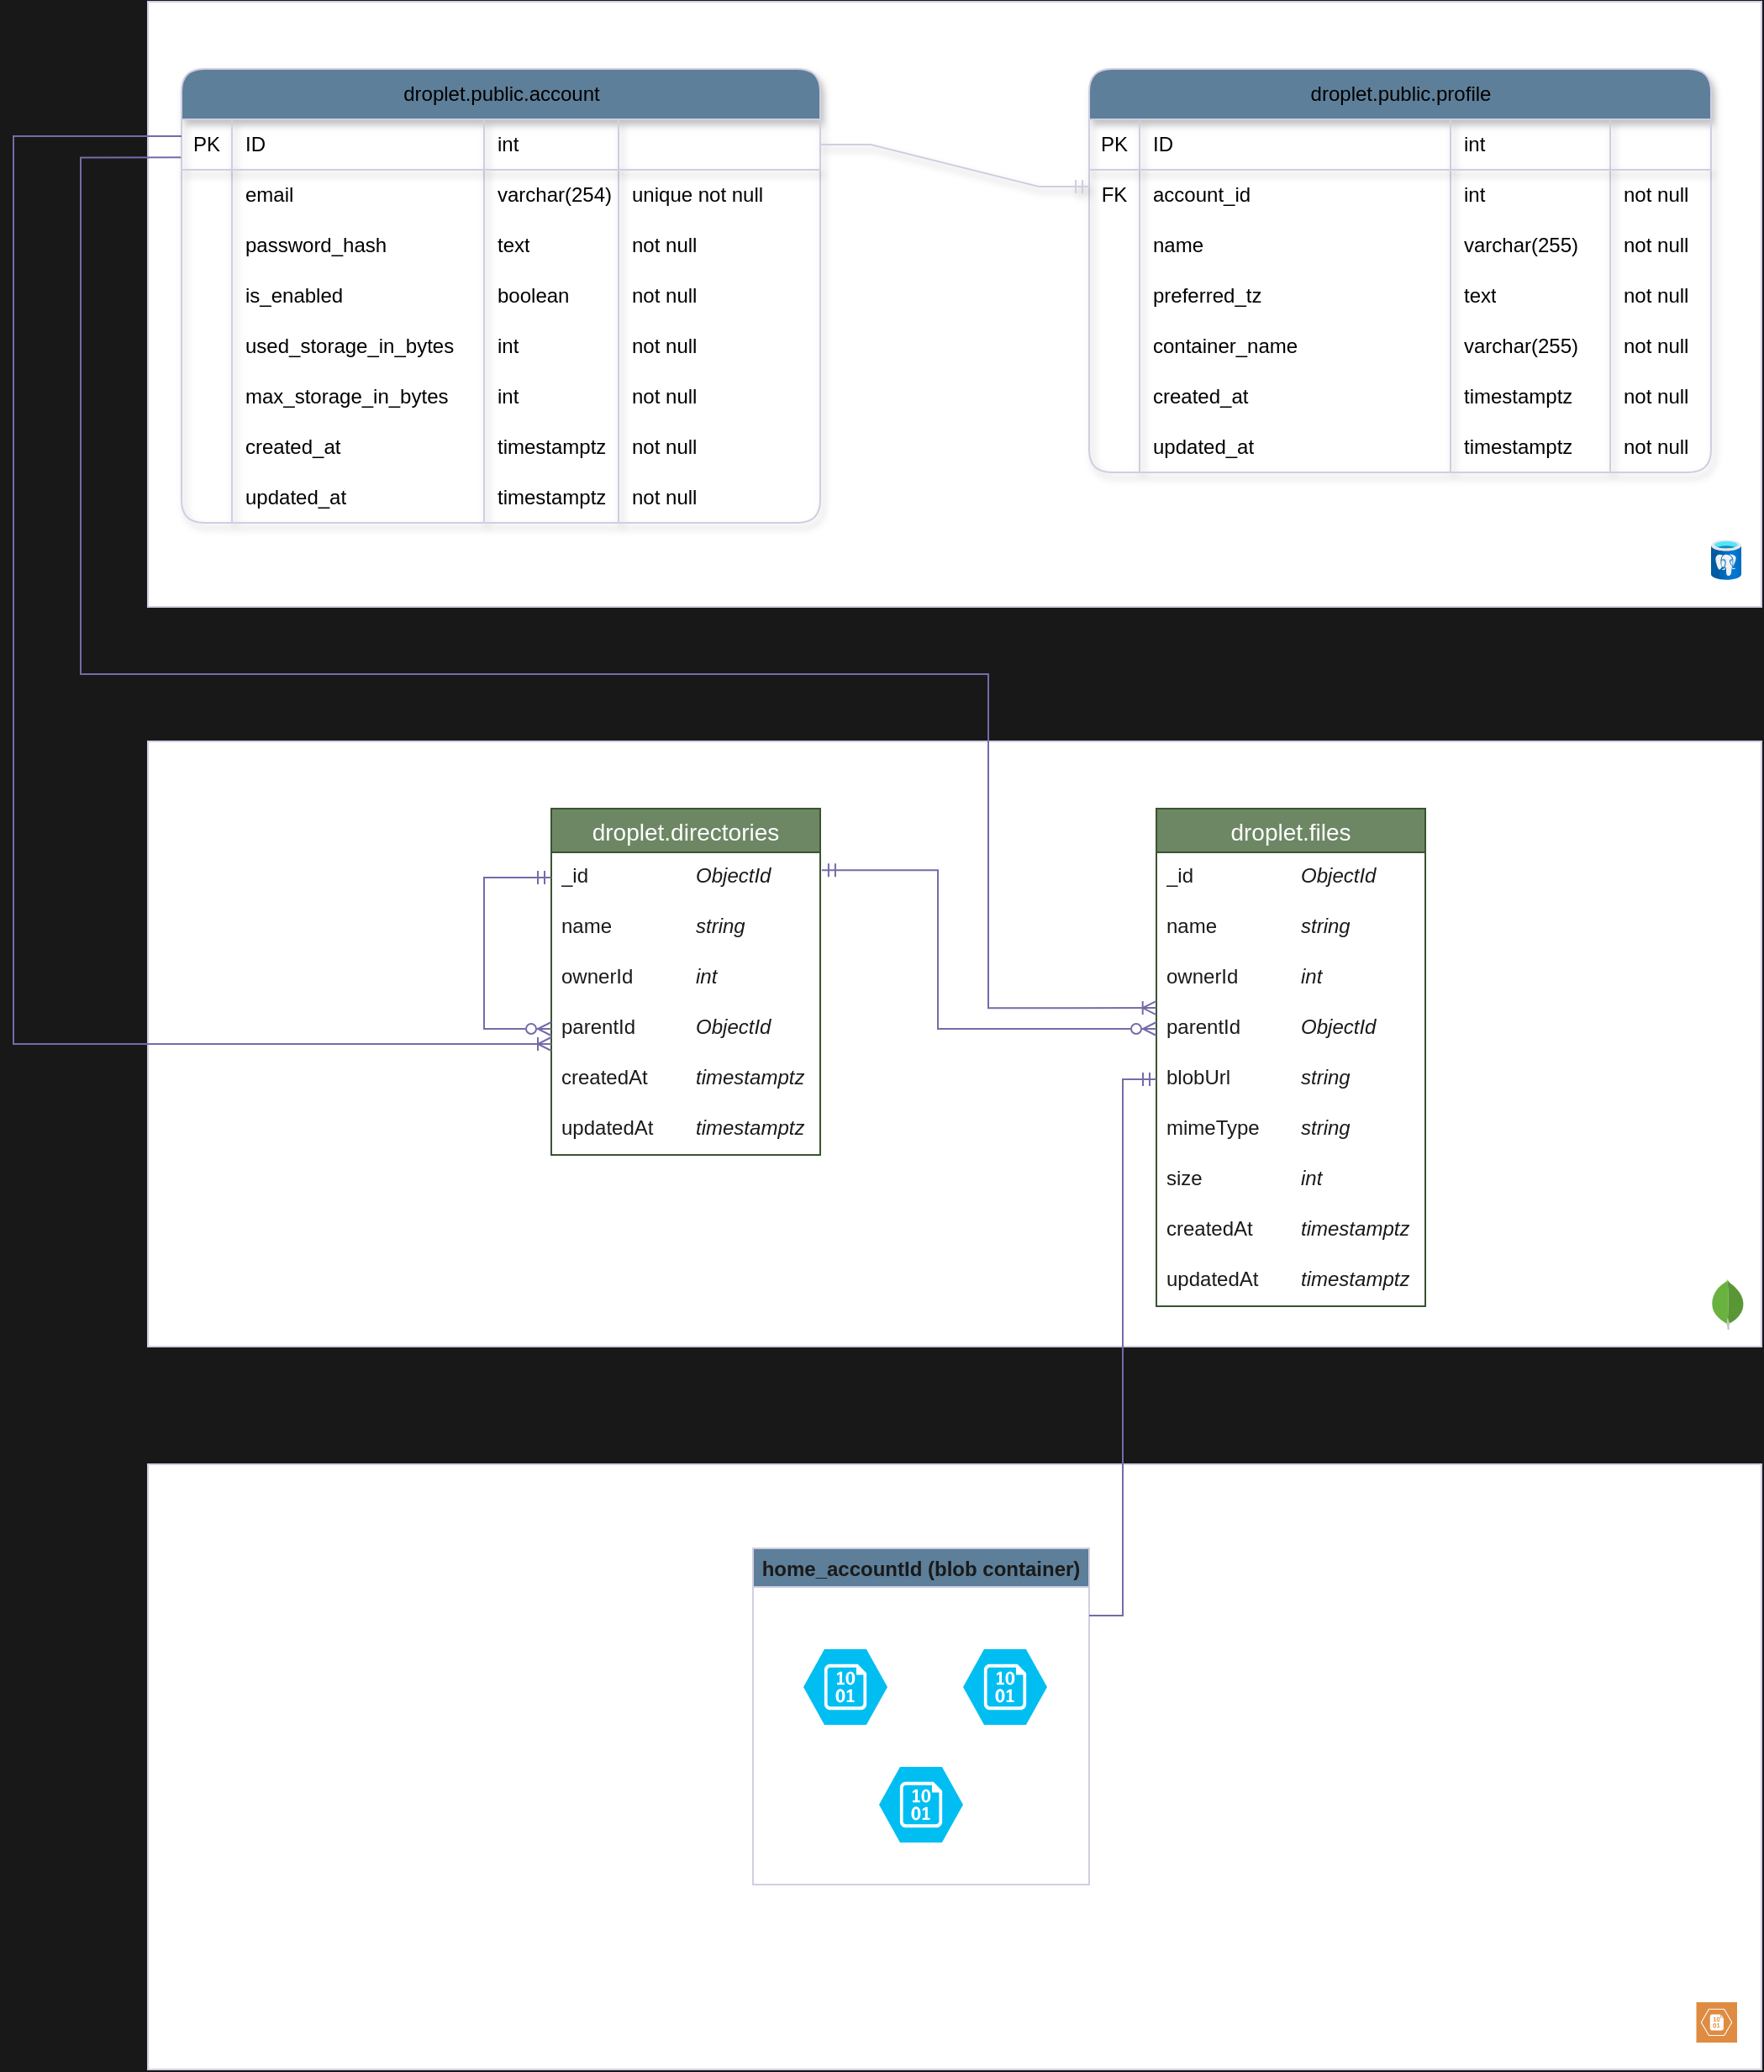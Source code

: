 <mxfile version="27.0.4">
  <diagram name="Page-1" id="iADvmr461MefeSQXCXNi">
    <mxGraphModel dx="2276" dy="722" grid="1" gridSize="10" guides="1" tooltips="1" connect="1" arrows="1" fold="1" page="1" pageScale="1" pageWidth="850" pageHeight="1100" background="light-dark(#181818,#181818)" math="0" shadow="0">
      <root>
        <mxCell id="0" />
        <mxCell id="1" parent="0" />
        <mxCell id="NSskydTmlTYRemo2YeHl-166" value="" style="rounded=0;whiteSpace=wrap;html=1;strokeColor=#D0CEE2;fontColor=#1A1A1A;fillColor=default;" parent="1" vertex="1">
          <mxGeometry x="-80" y="600" width="960" height="360" as="geometry" />
        </mxCell>
        <mxCell id="NSskydTmlTYRemo2YeHl-107" value="" style="rounded=0;whiteSpace=wrap;html=1;strokeColor=#D0CEE2;fontColor=default;fillColor=default;" parent="1" vertex="1">
          <mxGeometry x="-80" y="160" width="960" height="360" as="geometry" />
        </mxCell>
        <mxCell id="NSskydTmlTYRemo2YeHl-1" value="droplet.public.account" style="shape=table;startSize=30;container=1;collapsible=1;childLayout=tableLayout;fixedRows=1;rowLines=0;align=center;resizeLast=1;rounded=1;fillColor=#5D7F99;strokeColor=light-dark(#D0CEE2,#E6E6E6);shadow=1;textShadow=0;html=1;" parent="1" vertex="1">
          <mxGeometry x="-60" y="200" width="380" height="270" as="geometry" />
        </mxCell>
        <mxCell id="NSskydTmlTYRemo2YeHl-2" value="" style="shape=tableRow;horizontal=0;startSize=0;swimlaneHead=0;swimlaneBody=0;fillColor=none;collapsible=0;dropTarget=0;points=[[0,0.5],[1,0.5]];portConstraint=eastwest;top=0;left=0;right=0;bottom=1;rounded=1;strokeColor=light-dark(#D0CEE2,#E6E6E6);shadow=1;textShadow=0;html=1;" parent="NSskydTmlTYRemo2YeHl-1" vertex="1">
          <mxGeometry y="30" width="380" height="30" as="geometry" />
        </mxCell>
        <mxCell id="NSskydTmlTYRemo2YeHl-3" value="PK" style="shape=partialRectangle;connectable=0;fillColor=none;top=0;left=0;bottom=0;right=0;overflow=hidden;rounded=1;strokeColor=light-dark(#D0CEE2,#E6E6E6);shadow=1;textShadow=0;html=1;" parent="NSskydTmlTYRemo2YeHl-2" vertex="1">
          <mxGeometry width="30" height="30" as="geometry">
            <mxRectangle width="30" height="30" as="alternateBounds" />
          </mxGeometry>
        </mxCell>
        <mxCell id="NSskydTmlTYRemo2YeHl-4" value="ID " style="shape=partialRectangle;connectable=0;fillColor=none;top=0;left=0;bottom=0;right=0;align=left;spacingLeft=6;overflow=hidden;rounded=1;strokeColor=light-dark(#D0CEE2,#E6E6E6);shadow=1;textShadow=0;html=1;" parent="NSskydTmlTYRemo2YeHl-2" vertex="1">
          <mxGeometry x="30" width="150" height="30" as="geometry">
            <mxRectangle width="150" height="30" as="alternateBounds" />
          </mxGeometry>
        </mxCell>
        <mxCell id="NSskydTmlTYRemo2YeHl-76" value="int" style="shape=partialRectangle;connectable=0;fillColor=none;top=0;left=0;bottom=0;right=0;align=left;spacingLeft=6;overflow=hidden;rounded=1;strokeColor=light-dark(#D0CEE2,#E6E6E6);shadow=1;textShadow=0;html=1;" parent="NSskydTmlTYRemo2YeHl-2" vertex="1">
          <mxGeometry x="180" width="80" height="30" as="geometry">
            <mxRectangle width="80" height="30" as="alternateBounds" />
          </mxGeometry>
        </mxCell>
        <mxCell id="NSskydTmlTYRemo2YeHl-84" value="" style="shape=partialRectangle;connectable=0;fillColor=none;top=0;left=0;bottom=0;right=0;align=left;spacingLeft=6;overflow=hidden;rounded=1;strokeColor=light-dark(#D0CEE2,#E6E6E6);shadow=1;textShadow=0;html=1;" parent="NSskydTmlTYRemo2YeHl-2" vertex="1">
          <mxGeometry x="260" width="120" height="30" as="geometry">
            <mxRectangle width="120" height="30" as="alternateBounds" />
          </mxGeometry>
        </mxCell>
        <mxCell id="NSskydTmlTYRemo2YeHl-5" value="" style="shape=tableRow;horizontal=0;startSize=0;swimlaneHead=0;swimlaneBody=0;fillColor=none;collapsible=0;dropTarget=0;points=[[0,0.5],[1,0.5]];portConstraint=eastwest;top=0;left=0;right=0;bottom=0;rounded=1;strokeColor=light-dark(#D0CEE2,#E6E6E6);shadow=1;textShadow=0;html=1;" parent="NSskydTmlTYRemo2YeHl-1" vertex="1">
          <mxGeometry y="60" width="380" height="30" as="geometry" />
        </mxCell>
        <mxCell id="NSskydTmlTYRemo2YeHl-6" value="" style="shape=partialRectangle;connectable=0;fillColor=none;top=0;left=0;bottom=0;right=0;editable=1;overflow=hidden;rounded=1;strokeColor=light-dark(#D0CEE2,#E6E6E6);shadow=1;textShadow=0;html=1;" parent="NSskydTmlTYRemo2YeHl-5" vertex="1">
          <mxGeometry width="30" height="30" as="geometry">
            <mxRectangle width="30" height="30" as="alternateBounds" />
          </mxGeometry>
        </mxCell>
        <mxCell id="NSskydTmlTYRemo2YeHl-7" value="email" style="shape=partialRectangle;connectable=0;fillColor=none;top=0;left=0;bottom=0;right=0;align=left;spacingLeft=6;overflow=hidden;rounded=1;strokeColor=light-dark(#D0CEE2,#E6E6E6);shadow=1;textShadow=0;html=1;" parent="NSskydTmlTYRemo2YeHl-5" vertex="1">
          <mxGeometry x="30" width="150" height="30" as="geometry">
            <mxRectangle width="150" height="30" as="alternateBounds" />
          </mxGeometry>
        </mxCell>
        <mxCell id="NSskydTmlTYRemo2YeHl-77" value="varchar(254)&amp;nbsp;" style="shape=partialRectangle;connectable=0;fillColor=none;top=0;left=0;bottom=0;right=0;align=left;spacingLeft=6;overflow=hidden;rounded=1;strokeColor=light-dark(#D0CEE2,#E6E6E6);shadow=1;textShadow=0;html=1;" parent="NSskydTmlTYRemo2YeHl-5" vertex="1">
          <mxGeometry x="180" width="80" height="30" as="geometry">
            <mxRectangle width="80" height="30" as="alternateBounds" />
          </mxGeometry>
        </mxCell>
        <mxCell id="NSskydTmlTYRemo2YeHl-85" value="unique not null" style="shape=partialRectangle;connectable=0;fillColor=none;top=0;left=0;bottom=0;right=0;align=left;spacingLeft=6;overflow=hidden;rounded=1;strokeColor=light-dark(#D0CEE2,#E6E6E6);shadow=1;textShadow=0;html=1;" parent="NSskydTmlTYRemo2YeHl-5" vertex="1">
          <mxGeometry x="260" width="120" height="30" as="geometry">
            <mxRectangle width="120" height="30" as="alternateBounds" />
          </mxGeometry>
        </mxCell>
        <mxCell id="NSskydTmlTYRemo2YeHl-8" value="" style="shape=tableRow;horizontal=0;startSize=0;swimlaneHead=0;swimlaneBody=0;fillColor=none;collapsible=0;dropTarget=0;points=[[0,0.5],[1,0.5]];portConstraint=eastwest;top=0;left=0;right=0;bottom=0;rounded=1;strokeColor=light-dark(#D0CEE2,#E6E6E6);shadow=1;textShadow=0;html=1;" parent="NSskydTmlTYRemo2YeHl-1" vertex="1">
          <mxGeometry y="90" width="380" height="30" as="geometry" />
        </mxCell>
        <mxCell id="NSskydTmlTYRemo2YeHl-9" value="" style="shape=partialRectangle;connectable=0;fillColor=none;top=0;left=0;bottom=0;right=0;editable=1;overflow=hidden;rounded=1;strokeColor=light-dark(#D0CEE2,#E6E6E6);shadow=1;textShadow=0;html=1;" parent="NSskydTmlTYRemo2YeHl-8" vertex="1">
          <mxGeometry width="30" height="30" as="geometry">
            <mxRectangle width="30" height="30" as="alternateBounds" />
          </mxGeometry>
        </mxCell>
        <mxCell id="NSskydTmlTYRemo2YeHl-10" value="password_hash" style="shape=partialRectangle;connectable=0;fillColor=none;top=0;left=0;bottom=0;right=0;align=left;spacingLeft=6;overflow=hidden;rounded=1;strokeColor=light-dark(#D0CEE2,#E6E6E6);shadow=1;textShadow=0;html=1;" parent="NSskydTmlTYRemo2YeHl-8" vertex="1">
          <mxGeometry x="30" width="150" height="30" as="geometry">
            <mxRectangle width="150" height="30" as="alternateBounds" />
          </mxGeometry>
        </mxCell>
        <mxCell id="NSskydTmlTYRemo2YeHl-78" value="text" style="shape=partialRectangle;connectable=0;fillColor=none;top=0;left=0;bottom=0;right=0;align=left;spacingLeft=6;overflow=hidden;rounded=1;strokeColor=light-dark(#D0CEE2,#E6E6E6);shadow=1;textShadow=0;html=1;" parent="NSskydTmlTYRemo2YeHl-8" vertex="1">
          <mxGeometry x="180" width="80" height="30" as="geometry">
            <mxRectangle width="80" height="30" as="alternateBounds" />
          </mxGeometry>
        </mxCell>
        <mxCell id="NSskydTmlTYRemo2YeHl-86" value="not null" style="shape=partialRectangle;connectable=0;fillColor=none;top=0;left=0;bottom=0;right=0;align=left;spacingLeft=6;overflow=hidden;rounded=1;strokeColor=light-dark(#D0CEE2,#E6E6E6);shadow=1;textShadow=0;html=1;" parent="NSskydTmlTYRemo2YeHl-8" vertex="1">
          <mxGeometry x="260" width="120" height="30" as="geometry">
            <mxRectangle width="120" height="30" as="alternateBounds" />
          </mxGeometry>
        </mxCell>
        <mxCell id="NSskydTmlTYRemo2YeHl-11" value="" style="shape=tableRow;horizontal=0;startSize=0;swimlaneHead=0;swimlaneBody=0;fillColor=none;collapsible=0;dropTarget=0;points=[[0,0.5],[1,0.5]];portConstraint=eastwest;top=0;left=0;right=0;bottom=0;rounded=1;strokeColor=light-dark(#D0CEE2,#E6E6E6);shadow=1;textShadow=0;html=1;" parent="NSskydTmlTYRemo2YeHl-1" vertex="1">
          <mxGeometry y="120" width="380" height="30" as="geometry" />
        </mxCell>
        <mxCell id="NSskydTmlTYRemo2YeHl-12" value="" style="shape=partialRectangle;connectable=0;fillColor=none;top=0;left=0;bottom=0;right=0;editable=1;overflow=hidden;rounded=1;strokeColor=light-dark(#D0CEE2,#E6E6E6);shadow=1;textShadow=0;html=1;" parent="NSskydTmlTYRemo2YeHl-11" vertex="1">
          <mxGeometry width="30" height="30" as="geometry">
            <mxRectangle width="30" height="30" as="alternateBounds" />
          </mxGeometry>
        </mxCell>
        <mxCell id="NSskydTmlTYRemo2YeHl-13" value="is_enabled" style="shape=partialRectangle;connectable=0;fillColor=none;top=0;left=0;bottom=0;right=0;align=left;spacingLeft=6;overflow=hidden;rounded=1;strokeColor=light-dark(#D0CEE2,#E6E6E6);shadow=1;textShadow=0;html=1;" parent="NSskydTmlTYRemo2YeHl-11" vertex="1">
          <mxGeometry x="30" width="150" height="30" as="geometry">
            <mxRectangle width="150" height="30" as="alternateBounds" />
          </mxGeometry>
        </mxCell>
        <mxCell id="NSskydTmlTYRemo2YeHl-79" value="boolean" style="shape=partialRectangle;connectable=0;fillColor=none;top=0;left=0;bottom=0;right=0;align=left;spacingLeft=6;overflow=hidden;rounded=1;strokeColor=light-dark(#D0CEE2,#E6E6E6);shadow=1;textShadow=0;html=1;" parent="NSskydTmlTYRemo2YeHl-11" vertex="1">
          <mxGeometry x="180" width="80" height="30" as="geometry">
            <mxRectangle width="80" height="30" as="alternateBounds" />
          </mxGeometry>
        </mxCell>
        <mxCell id="NSskydTmlTYRemo2YeHl-87" value="not null" style="shape=partialRectangle;connectable=0;fillColor=none;top=0;left=0;bottom=0;right=0;align=left;spacingLeft=6;overflow=hidden;rounded=1;strokeColor=light-dark(#D0CEE2,#E6E6E6);shadow=1;textShadow=0;html=1;" parent="NSskydTmlTYRemo2YeHl-11" vertex="1">
          <mxGeometry x="260" width="120" height="30" as="geometry">
            <mxRectangle width="120" height="30" as="alternateBounds" />
          </mxGeometry>
        </mxCell>
        <mxCell id="NSskydTmlTYRemo2YeHl-38" value="" style="shape=tableRow;horizontal=0;startSize=0;swimlaneHead=0;swimlaneBody=0;fillColor=none;collapsible=0;dropTarget=0;points=[[0,0.5],[1,0.5]];portConstraint=eastwest;top=0;left=0;right=0;bottom=0;rounded=1;strokeColor=light-dark(#D0CEE2,#E6E6E6);shadow=1;textShadow=0;html=1;" parent="NSskydTmlTYRemo2YeHl-1" vertex="1">
          <mxGeometry y="150" width="380" height="30" as="geometry" />
        </mxCell>
        <mxCell id="NSskydTmlTYRemo2YeHl-39" value="" style="shape=partialRectangle;connectable=0;fillColor=none;top=0;left=0;bottom=0;right=0;editable=1;overflow=hidden;rounded=1;strokeColor=light-dark(#D0CEE2,#E6E6E6);shadow=1;textShadow=0;html=1;" parent="NSskydTmlTYRemo2YeHl-38" vertex="1">
          <mxGeometry width="30" height="30" as="geometry">
            <mxRectangle width="30" height="30" as="alternateBounds" />
          </mxGeometry>
        </mxCell>
        <mxCell id="NSskydTmlTYRemo2YeHl-40" value="used_storage_in_bytes" style="shape=partialRectangle;connectable=0;fillColor=none;top=0;left=0;bottom=0;right=0;align=left;spacingLeft=6;overflow=hidden;rounded=1;strokeColor=light-dark(#D0CEE2,#E6E6E6);shadow=1;textShadow=0;html=1;" parent="NSskydTmlTYRemo2YeHl-38" vertex="1">
          <mxGeometry x="30" width="150" height="30" as="geometry">
            <mxRectangle width="150" height="30" as="alternateBounds" />
          </mxGeometry>
        </mxCell>
        <mxCell id="NSskydTmlTYRemo2YeHl-80" value="int" style="shape=partialRectangle;connectable=0;fillColor=none;top=0;left=0;bottom=0;right=0;align=left;spacingLeft=6;overflow=hidden;rounded=1;strokeColor=light-dark(#D0CEE2,#E6E6E6);shadow=1;textShadow=0;html=1;" parent="NSskydTmlTYRemo2YeHl-38" vertex="1">
          <mxGeometry x="180" width="80" height="30" as="geometry">
            <mxRectangle width="80" height="30" as="alternateBounds" />
          </mxGeometry>
        </mxCell>
        <mxCell id="NSskydTmlTYRemo2YeHl-88" value="not null" style="shape=partialRectangle;connectable=0;fillColor=none;top=0;left=0;bottom=0;right=0;align=left;spacingLeft=6;overflow=hidden;rounded=1;strokeColor=light-dark(#D0CEE2,#E6E6E6);shadow=1;textShadow=0;html=1;" parent="NSskydTmlTYRemo2YeHl-38" vertex="1">
          <mxGeometry x="260" width="120" height="30" as="geometry">
            <mxRectangle width="120" height="30" as="alternateBounds" />
          </mxGeometry>
        </mxCell>
        <mxCell id="NSskydTmlTYRemo2YeHl-35" value="" style="shape=tableRow;horizontal=0;startSize=0;swimlaneHead=0;swimlaneBody=0;fillColor=none;collapsible=0;dropTarget=0;points=[[0,0.5],[1,0.5]];portConstraint=eastwest;top=0;left=0;right=0;bottom=0;rounded=1;strokeColor=light-dark(#D0CEE2,#E6E6E6);shadow=1;textShadow=0;html=1;" parent="NSskydTmlTYRemo2YeHl-1" vertex="1">
          <mxGeometry y="180" width="380" height="30" as="geometry" />
        </mxCell>
        <mxCell id="NSskydTmlTYRemo2YeHl-36" value="" style="shape=partialRectangle;connectable=0;fillColor=none;top=0;left=0;bottom=0;right=0;editable=1;overflow=hidden;rounded=1;strokeColor=light-dark(#D0CEE2,#E6E6E6);shadow=1;textShadow=0;html=1;" parent="NSskydTmlTYRemo2YeHl-35" vertex="1">
          <mxGeometry width="30" height="30" as="geometry">
            <mxRectangle width="30" height="30" as="alternateBounds" />
          </mxGeometry>
        </mxCell>
        <mxCell id="NSskydTmlTYRemo2YeHl-37" value="max_storage_in_bytes" style="shape=partialRectangle;connectable=0;fillColor=none;top=0;left=0;bottom=0;right=0;align=left;spacingLeft=6;overflow=hidden;rounded=1;strokeColor=light-dark(#D0CEE2,#E6E6E6);shadow=1;textShadow=0;html=1;" parent="NSskydTmlTYRemo2YeHl-35" vertex="1">
          <mxGeometry x="30" width="150" height="30" as="geometry">
            <mxRectangle width="150" height="30" as="alternateBounds" />
          </mxGeometry>
        </mxCell>
        <mxCell id="NSskydTmlTYRemo2YeHl-81" value="int" style="shape=partialRectangle;connectable=0;fillColor=none;top=0;left=0;bottom=0;right=0;align=left;spacingLeft=6;overflow=hidden;rounded=1;strokeColor=light-dark(#D0CEE2,#E6E6E6);shadow=1;textShadow=0;html=1;" parent="NSskydTmlTYRemo2YeHl-35" vertex="1">
          <mxGeometry x="180" width="80" height="30" as="geometry">
            <mxRectangle width="80" height="30" as="alternateBounds" />
          </mxGeometry>
        </mxCell>
        <mxCell id="NSskydTmlTYRemo2YeHl-89" value="not null" style="shape=partialRectangle;connectable=0;fillColor=none;top=0;left=0;bottom=0;right=0;align=left;spacingLeft=6;overflow=hidden;rounded=1;strokeColor=light-dark(#D0CEE2,#E6E6E6);shadow=1;textShadow=0;html=1;" parent="NSskydTmlTYRemo2YeHl-35" vertex="1">
          <mxGeometry x="260" width="120" height="30" as="geometry">
            <mxRectangle width="120" height="30" as="alternateBounds" />
          </mxGeometry>
        </mxCell>
        <mxCell id="NSskydTmlTYRemo2YeHl-29" value="" style="shape=tableRow;horizontal=0;startSize=0;swimlaneHead=0;swimlaneBody=0;fillColor=none;collapsible=0;dropTarget=0;points=[[0,0.5],[1,0.5]];portConstraint=eastwest;top=0;left=0;right=0;bottom=0;rounded=1;strokeColor=light-dark(#D0CEE2,#E6E6E6);shadow=1;textShadow=0;html=1;" parent="NSskydTmlTYRemo2YeHl-1" vertex="1">
          <mxGeometry y="210" width="380" height="30" as="geometry" />
        </mxCell>
        <mxCell id="NSskydTmlTYRemo2YeHl-30" value="" style="shape=partialRectangle;connectable=0;fillColor=none;top=0;left=0;bottom=0;right=0;editable=1;overflow=hidden;rounded=1;strokeColor=light-dark(#D0CEE2,#E6E6E6);shadow=1;textShadow=0;html=1;" parent="NSskydTmlTYRemo2YeHl-29" vertex="1">
          <mxGeometry width="30" height="30" as="geometry">
            <mxRectangle width="30" height="30" as="alternateBounds" />
          </mxGeometry>
        </mxCell>
        <mxCell id="NSskydTmlTYRemo2YeHl-31" value="created_at" style="shape=partialRectangle;connectable=0;fillColor=none;top=0;left=0;bottom=0;right=0;align=left;spacingLeft=6;overflow=hidden;rounded=1;strokeColor=light-dark(#D0CEE2,#E6E6E6);shadow=1;textShadow=0;html=1;" parent="NSskydTmlTYRemo2YeHl-29" vertex="1">
          <mxGeometry x="30" width="150" height="30" as="geometry">
            <mxRectangle width="150" height="30" as="alternateBounds" />
          </mxGeometry>
        </mxCell>
        <mxCell id="NSskydTmlTYRemo2YeHl-82" value="timestamptz" style="shape=partialRectangle;connectable=0;fillColor=none;top=0;left=0;bottom=0;right=0;align=left;spacingLeft=6;overflow=hidden;rounded=1;strokeColor=light-dark(#D0CEE2,#E6E6E6);shadow=1;textShadow=0;html=1;" parent="NSskydTmlTYRemo2YeHl-29" vertex="1">
          <mxGeometry x="180" width="80" height="30" as="geometry">
            <mxRectangle width="80" height="30" as="alternateBounds" />
          </mxGeometry>
        </mxCell>
        <mxCell id="NSskydTmlTYRemo2YeHl-90" value="not null" style="shape=partialRectangle;connectable=0;fillColor=none;top=0;left=0;bottom=0;right=0;align=left;spacingLeft=6;overflow=hidden;rounded=1;strokeColor=light-dark(#D0CEE2,#E6E6E6);shadow=1;textShadow=0;html=1;" parent="NSskydTmlTYRemo2YeHl-29" vertex="1">
          <mxGeometry x="260" width="120" height="30" as="geometry">
            <mxRectangle width="120" height="30" as="alternateBounds" />
          </mxGeometry>
        </mxCell>
        <mxCell id="NSskydTmlTYRemo2YeHl-32" value="" style="shape=tableRow;horizontal=0;startSize=0;swimlaneHead=0;swimlaneBody=0;fillColor=none;collapsible=0;dropTarget=0;points=[[0,0.5],[1,0.5]];portConstraint=eastwest;top=0;left=0;right=0;bottom=0;rounded=1;strokeColor=light-dark(#D0CEE2,#E6E6E6);shadow=1;textShadow=0;html=1;" parent="NSskydTmlTYRemo2YeHl-1" vertex="1">
          <mxGeometry y="240" width="380" height="30" as="geometry" />
        </mxCell>
        <mxCell id="NSskydTmlTYRemo2YeHl-33" value="" style="shape=partialRectangle;connectable=0;fillColor=none;top=0;left=0;bottom=0;right=0;editable=1;overflow=hidden;rounded=1;strokeColor=light-dark(#D0CEE2,#E6E6E6);shadow=1;textShadow=0;html=1;" parent="NSskydTmlTYRemo2YeHl-32" vertex="1">
          <mxGeometry width="30" height="30" as="geometry">
            <mxRectangle width="30" height="30" as="alternateBounds" />
          </mxGeometry>
        </mxCell>
        <mxCell id="NSskydTmlTYRemo2YeHl-34" value="updated_at" style="shape=partialRectangle;connectable=0;fillColor=none;top=0;left=0;bottom=0;right=0;align=left;spacingLeft=6;overflow=hidden;rounded=1;strokeColor=light-dark(#D0CEE2,#E6E6E6);shadow=1;textShadow=0;html=1;" parent="NSskydTmlTYRemo2YeHl-32" vertex="1">
          <mxGeometry x="30" width="150" height="30" as="geometry">
            <mxRectangle width="150" height="30" as="alternateBounds" />
          </mxGeometry>
        </mxCell>
        <mxCell id="NSskydTmlTYRemo2YeHl-83" value="timestamptz" style="shape=partialRectangle;connectable=0;fillColor=none;top=0;left=0;bottom=0;right=0;align=left;spacingLeft=6;overflow=hidden;rounded=1;strokeColor=light-dark(#D0CEE2,#E6E6E6);shadow=1;textShadow=0;html=1;" parent="NSskydTmlTYRemo2YeHl-32" vertex="1">
          <mxGeometry x="180" width="80" height="30" as="geometry">
            <mxRectangle width="80" height="30" as="alternateBounds" />
          </mxGeometry>
        </mxCell>
        <mxCell id="NSskydTmlTYRemo2YeHl-91" value="not null" style="shape=partialRectangle;connectable=0;fillColor=none;top=0;left=0;bottom=0;right=0;align=left;spacingLeft=6;overflow=hidden;rounded=1;strokeColor=light-dark(#D0CEE2,#E6E6E6);shadow=1;textShadow=0;html=1;" parent="NSskydTmlTYRemo2YeHl-32" vertex="1">
          <mxGeometry x="260" width="120" height="30" as="geometry">
            <mxRectangle width="120" height="30" as="alternateBounds" />
          </mxGeometry>
        </mxCell>
        <mxCell id="NSskydTmlTYRemo2YeHl-41" value="droplet.public.profile" style="shape=table;startSize=30;container=1;collapsible=1;childLayout=tableLayout;fixedRows=1;rowLines=0;align=center;resizeLast=1;rounded=1;fillColor=#5D7F99;strokeColor=light-dark(#D0CEE2,#E6E6E6);shadow=1;textShadow=0;html=1;" parent="1" vertex="1">
          <mxGeometry x="480" y="200" width="370" height="240" as="geometry" />
        </mxCell>
        <mxCell id="NSskydTmlTYRemo2YeHl-42" value="" style="shape=tableRow;horizontal=0;startSize=0;swimlaneHead=0;swimlaneBody=0;fillColor=none;collapsible=0;dropTarget=0;points=[[0,0.5],[1,0.5]];portConstraint=eastwest;top=0;left=0;right=0;bottom=1;rounded=1;strokeColor=light-dark(#D0CEE2,#E6E6E6);shadow=1;textShadow=0;html=1;" parent="NSskydTmlTYRemo2YeHl-41" vertex="1">
          <mxGeometry y="30" width="370" height="30" as="geometry" />
        </mxCell>
        <mxCell id="NSskydTmlTYRemo2YeHl-43" value="PK" style="shape=partialRectangle;connectable=0;fillColor=none;top=0;left=0;bottom=0;right=0;overflow=hidden;rounded=1;strokeColor=light-dark(#D0CEE2,#E6E6E6);shadow=1;textShadow=0;html=1;" parent="NSskydTmlTYRemo2YeHl-42" vertex="1">
          <mxGeometry width="30" height="30" as="geometry">
            <mxRectangle width="30" height="30" as="alternateBounds" />
          </mxGeometry>
        </mxCell>
        <mxCell id="NSskydTmlTYRemo2YeHl-44" value="ID " style="shape=partialRectangle;connectable=0;fillColor=none;top=0;left=0;bottom=0;right=0;align=left;spacingLeft=6;overflow=hidden;rounded=1;strokeColor=light-dark(#D0CEE2,#E6E6E6);shadow=1;textShadow=0;html=1;" parent="NSskydTmlTYRemo2YeHl-42" vertex="1">
          <mxGeometry x="30" width="185" height="30" as="geometry">
            <mxRectangle width="185" height="30" as="alternateBounds" />
          </mxGeometry>
        </mxCell>
        <mxCell id="NSskydTmlTYRemo2YeHl-92" value="int" style="shape=partialRectangle;connectable=0;fillColor=none;top=0;left=0;bottom=0;right=0;align=left;spacingLeft=6;overflow=hidden;rounded=1;strokeColor=light-dark(#D0CEE2,#E6E6E6);shadow=1;textShadow=0;html=1;" parent="NSskydTmlTYRemo2YeHl-42" vertex="1">
          <mxGeometry x="215" width="95" height="30" as="geometry">
            <mxRectangle width="95" height="30" as="alternateBounds" />
          </mxGeometry>
        </mxCell>
        <mxCell id="NSskydTmlTYRemo2YeHl-99" value="" style="shape=partialRectangle;connectable=0;fillColor=none;top=0;left=0;bottom=0;right=0;align=left;spacingLeft=6;overflow=hidden;rounded=1;strokeColor=light-dark(#D0CEE2,#E6E6E6);shadow=1;textShadow=0;html=1;" parent="NSskydTmlTYRemo2YeHl-42" vertex="1">
          <mxGeometry x="310" width="60" height="30" as="geometry">
            <mxRectangle width="60" height="30" as="alternateBounds" />
          </mxGeometry>
        </mxCell>
        <mxCell id="NSskydTmlTYRemo2YeHl-45" value="" style="shape=tableRow;horizontal=0;startSize=0;swimlaneHead=0;swimlaneBody=0;fillColor=none;collapsible=0;dropTarget=0;points=[[0,0.5],[1,0.5]];portConstraint=eastwest;top=0;left=0;right=0;bottom=0;rounded=1;strokeColor=light-dark(#D0CEE2,#E6E6E6);shadow=1;textShadow=0;html=1;" parent="NSskydTmlTYRemo2YeHl-41" vertex="1">
          <mxGeometry y="60" width="370" height="30" as="geometry" />
        </mxCell>
        <mxCell id="NSskydTmlTYRemo2YeHl-46" value="FK" style="shape=partialRectangle;connectable=0;fillColor=none;top=0;left=0;bottom=0;right=0;editable=1;overflow=hidden;rounded=1;strokeColor=light-dark(#D0CEE2,#E6E6E6);shadow=1;textShadow=0;html=1;" parent="NSskydTmlTYRemo2YeHl-45" vertex="1">
          <mxGeometry width="30" height="30" as="geometry">
            <mxRectangle width="30" height="30" as="alternateBounds" />
          </mxGeometry>
        </mxCell>
        <mxCell id="NSskydTmlTYRemo2YeHl-47" value="account_id" style="shape=partialRectangle;connectable=0;fillColor=none;top=0;left=0;bottom=0;right=0;align=left;spacingLeft=6;overflow=hidden;rounded=1;strokeColor=light-dark(#D0CEE2,#E6E6E6);shadow=1;textShadow=0;html=1;" parent="NSskydTmlTYRemo2YeHl-45" vertex="1">
          <mxGeometry x="30" width="185" height="30" as="geometry">
            <mxRectangle width="185" height="30" as="alternateBounds" />
          </mxGeometry>
        </mxCell>
        <mxCell id="NSskydTmlTYRemo2YeHl-93" value="int" style="shape=partialRectangle;connectable=0;fillColor=none;top=0;left=0;bottom=0;right=0;align=left;spacingLeft=6;overflow=hidden;rounded=1;strokeColor=light-dark(#D0CEE2,#E6E6E6);shadow=1;textShadow=0;html=1;" parent="NSskydTmlTYRemo2YeHl-45" vertex="1">
          <mxGeometry x="215" width="95" height="30" as="geometry">
            <mxRectangle width="95" height="30" as="alternateBounds" />
          </mxGeometry>
        </mxCell>
        <mxCell id="NSskydTmlTYRemo2YeHl-100" value="not null" style="shape=partialRectangle;connectable=0;fillColor=none;top=0;left=0;bottom=0;right=0;align=left;spacingLeft=6;overflow=hidden;rounded=1;strokeColor=light-dark(#D0CEE2,#E6E6E6);shadow=1;textShadow=0;html=1;" parent="NSskydTmlTYRemo2YeHl-45" vertex="1">
          <mxGeometry x="310" width="60" height="30" as="geometry">
            <mxRectangle width="60" height="30" as="alternateBounds" />
          </mxGeometry>
        </mxCell>
        <mxCell id="NSskydTmlTYRemo2YeHl-48" value="" style="shape=tableRow;horizontal=0;startSize=0;swimlaneHead=0;swimlaneBody=0;fillColor=none;collapsible=0;dropTarget=0;points=[[0,0.5],[1,0.5]];portConstraint=eastwest;top=0;left=0;right=0;bottom=0;rounded=1;strokeColor=light-dark(#D0CEE2,#E6E6E6);shadow=1;textShadow=0;html=1;" parent="NSskydTmlTYRemo2YeHl-41" vertex="1">
          <mxGeometry y="90" width="370" height="30" as="geometry" />
        </mxCell>
        <mxCell id="NSskydTmlTYRemo2YeHl-49" value="" style="shape=partialRectangle;connectable=0;fillColor=none;top=0;left=0;bottom=0;right=0;editable=1;overflow=hidden;rounded=1;strokeColor=light-dark(#D0CEE2,#E6E6E6);shadow=1;textShadow=0;html=1;" parent="NSskydTmlTYRemo2YeHl-48" vertex="1">
          <mxGeometry width="30" height="30" as="geometry">
            <mxRectangle width="30" height="30" as="alternateBounds" />
          </mxGeometry>
        </mxCell>
        <mxCell id="NSskydTmlTYRemo2YeHl-50" value="name" style="shape=partialRectangle;connectable=0;fillColor=none;top=0;left=0;bottom=0;right=0;align=left;spacingLeft=6;overflow=hidden;rounded=1;strokeColor=light-dark(#D0CEE2,#E6E6E6);shadow=1;textShadow=0;html=1;" parent="NSskydTmlTYRemo2YeHl-48" vertex="1">
          <mxGeometry x="30" width="185" height="30" as="geometry">
            <mxRectangle width="185" height="30" as="alternateBounds" />
          </mxGeometry>
        </mxCell>
        <mxCell id="NSskydTmlTYRemo2YeHl-94" value="varchar(255)" style="shape=partialRectangle;connectable=0;fillColor=none;top=0;left=0;bottom=0;right=0;align=left;spacingLeft=6;overflow=hidden;rounded=1;strokeColor=light-dark(#D0CEE2,#E6E6E6);shadow=1;textShadow=0;html=1;" parent="NSskydTmlTYRemo2YeHl-48" vertex="1">
          <mxGeometry x="215" width="95" height="30" as="geometry">
            <mxRectangle width="95" height="30" as="alternateBounds" />
          </mxGeometry>
        </mxCell>
        <mxCell id="NSskydTmlTYRemo2YeHl-101" value="not null" style="shape=partialRectangle;connectable=0;fillColor=none;top=0;left=0;bottom=0;right=0;align=left;spacingLeft=6;overflow=hidden;rounded=1;strokeColor=light-dark(#D0CEE2,#E6E6E6);shadow=1;textShadow=0;html=1;" parent="NSskydTmlTYRemo2YeHl-48" vertex="1">
          <mxGeometry x="310" width="60" height="30" as="geometry">
            <mxRectangle width="60" height="30" as="alternateBounds" />
          </mxGeometry>
        </mxCell>
        <mxCell id="NSskydTmlTYRemo2YeHl-51" value="" style="shape=tableRow;horizontal=0;startSize=0;swimlaneHead=0;swimlaneBody=0;fillColor=none;collapsible=0;dropTarget=0;points=[[0,0.5],[1,0.5]];portConstraint=eastwest;top=0;left=0;right=0;bottom=0;rounded=1;strokeColor=light-dark(#D0CEE2,#E6E6E6);shadow=1;textShadow=0;html=1;" parent="NSskydTmlTYRemo2YeHl-41" vertex="1">
          <mxGeometry y="120" width="370" height="30" as="geometry" />
        </mxCell>
        <mxCell id="NSskydTmlTYRemo2YeHl-52" value="" style="shape=partialRectangle;connectable=0;fillColor=none;top=0;left=0;bottom=0;right=0;editable=1;overflow=hidden;rounded=1;strokeColor=light-dark(#D0CEE2,#E6E6E6);shadow=1;textShadow=0;html=1;" parent="NSskydTmlTYRemo2YeHl-51" vertex="1">
          <mxGeometry width="30" height="30" as="geometry">
            <mxRectangle width="30" height="30" as="alternateBounds" />
          </mxGeometry>
        </mxCell>
        <mxCell id="NSskydTmlTYRemo2YeHl-53" value="preferred_tz" style="shape=partialRectangle;connectable=0;fillColor=none;top=0;left=0;bottom=0;right=0;align=left;spacingLeft=6;overflow=hidden;rounded=1;strokeColor=light-dark(#D0CEE2,#E6E6E6);shadow=1;textShadow=0;html=1;" parent="NSskydTmlTYRemo2YeHl-51" vertex="1">
          <mxGeometry x="30" width="185" height="30" as="geometry">
            <mxRectangle width="185" height="30" as="alternateBounds" />
          </mxGeometry>
        </mxCell>
        <mxCell id="NSskydTmlTYRemo2YeHl-95" value="text" style="shape=partialRectangle;connectable=0;fillColor=none;top=0;left=0;bottom=0;right=0;align=left;spacingLeft=6;overflow=hidden;rounded=1;strokeColor=light-dark(#D0CEE2,#E6E6E6);shadow=1;textShadow=0;html=1;" parent="NSskydTmlTYRemo2YeHl-51" vertex="1">
          <mxGeometry x="215" width="95" height="30" as="geometry">
            <mxRectangle width="95" height="30" as="alternateBounds" />
          </mxGeometry>
        </mxCell>
        <mxCell id="NSskydTmlTYRemo2YeHl-102" value="not null" style="shape=partialRectangle;connectable=0;fillColor=none;top=0;left=0;bottom=0;right=0;align=left;spacingLeft=6;overflow=hidden;rounded=1;strokeColor=light-dark(#D0CEE2,#E6E6E6);shadow=1;textShadow=0;html=1;" parent="NSskydTmlTYRemo2YeHl-51" vertex="1">
          <mxGeometry x="310" width="60" height="30" as="geometry">
            <mxRectangle width="60" height="30" as="alternateBounds" />
          </mxGeometry>
        </mxCell>
        <mxCell id="NSskydTmlTYRemo2YeHl-73" value="" style="shape=tableRow;horizontal=0;startSize=0;swimlaneHead=0;swimlaneBody=0;fillColor=none;collapsible=0;dropTarget=0;points=[[0,0.5],[1,0.5]];portConstraint=eastwest;top=0;left=0;right=0;bottom=0;rounded=1;strokeColor=light-dark(#D0CEE2,#E6E6E6);shadow=1;textShadow=0;html=1;" parent="NSskydTmlTYRemo2YeHl-41" vertex="1">
          <mxGeometry y="150" width="370" height="30" as="geometry" />
        </mxCell>
        <mxCell id="NSskydTmlTYRemo2YeHl-74" value="" style="shape=partialRectangle;connectable=0;fillColor=none;top=0;left=0;bottom=0;right=0;editable=1;overflow=hidden;rounded=1;strokeColor=light-dark(#D0CEE2,#E6E6E6);shadow=1;textShadow=0;html=1;" parent="NSskydTmlTYRemo2YeHl-73" vertex="1">
          <mxGeometry width="30" height="30" as="geometry">
            <mxRectangle width="30" height="30" as="alternateBounds" />
          </mxGeometry>
        </mxCell>
        <mxCell id="NSskydTmlTYRemo2YeHl-75" value="container_name" style="shape=partialRectangle;connectable=0;fillColor=none;top=0;left=0;bottom=0;right=0;align=left;spacingLeft=6;overflow=hidden;rounded=1;strokeColor=light-dark(#D0CEE2,#E6E6E6);shadow=1;textShadow=0;html=1;" parent="NSskydTmlTYRemo2YeHl-73" vertex="1">
          <mxGeometry x="30" width="185" height="30" as="geometry">
            <mxRectangle width="185" height="30" as="alternateBounds" />
          </mxGeometry>
        </mxCell>
        <mxCell id="NSskydTmlTYRemo2YeHl-96" value="varchar(255)" style="shape=partialRectangle;connectable=0;fillColor=none;top=0;left=0;bottom=0;right=0;align=left;spacingLeft=6;overflow=hidden;rounded=1;strokeColor=light-dark(#D0CEE2,#E6E6E6);shadow=1;textShadow=0;html=1;" parent="NSskydTmlTYRemo2YeHl-73" vertex="1">
          <mxGeometry x="215" width="95" height="30" as="geometry">
            <mxRectangle width="95" height="30" as="alternateBounds" />
          </mxGeometry>
        </mxCell>
        <mxCell id="NSskydTmlTYRemo2YeHl-103" value="not null" style="shape=partialRectangle;connectable=0;fillColor=none;top=0;left=0;bottom=0;right=0;align=left;spacingLeft=6;overflow=hidden;rounded=1;strokeColor=light-dark(#D0CEE2,#E6E6E6);shadow=1;textShadow=0;html=1;" parent="NSskydTmlTYRemo2YeHl-73" vertex="1">
          <mxGeometry x="310" width="60" height="30" as="geometry">
            <mxRectangle width="60" height="30" as="alternateBounds" />
          </mxGeometry>
        </mxCell>
        <mxCell id="NSskydTmlTYRemo2YeHl-60" value="" style="shape=tableRow;horizontal=0;startSize=0;swimlaneHead=0;swimlaneBody=0;fillColor=none;collapsible=0;dropTarget=0;points=[[0,0.5],[1,0.5]];portConstraint=eastwest;top=0;left=0;right=0;bottom=0;rounded=1;strokeColor=light-dark(#D0CEE2,#E6E6E6);shadow=1;textShadow=0;html=1;" parent="NSskydTmlTYRemo2YeHl-41" vertex="1">
          <mxGeometry y="180" width="370" height="30" as="geometry" />
        </mxCell>
        <mxCell id="NSskydTmlTYRemo2YeHl-61" value="" style="shape=partialRectangle;connectable=0;fillColor=none;top=0;left=0;bottom=0;right=0;editable=1;overflow=hidden;rounded=1;strokeColor=light-dark(#D0CEE2,#E6E6E6);shadow=1;textShadow=0;html=1;" parent="NSskydTmlTYRemo2YeHl-60" vertex="1">
          <mxGeometry width="30" height="30" as="geometry">
            <mxRectangle width="30" height="30" as="alternateBounds" />
          </mxGeometry>
        </mxCell>
        <mxCell id="NSskydTmlTYRemo2YeHl-62" value="created_at" style="shape=partialRectangle;connectable=0;fillColor=none;top=0;left=0;bottom=0;right=0;align=left;spacingLeft=6;overflow=hidden;rounded=1;strokeColor=light-dark(#D0CEE2,#E6E6E6);shadow=1;textShadow=0;html=1;" parent="NSskydTmlTYRemo2YeHl-60" vertex="1">
          <mxGeometry x="30" width="185" height="30" as="geometry">
            <mxRectangle width="185" height="30" as="alternateBounds" />
          </mxGeometry>
        </mxCell>
        <mxCell id="NSskydTmlTYRemo2YeHl-97" value="timestamptz" style="shape=partialRectangle;connectable=0;fillColor=none;top=0;left=0;bottom=0;right=0;align=left;spacingLeft=6;overflow=hidden;rounded=1;strokeColor=light-dark(#D0CEE2,#E6E6E6);shadow=1;textShadow=0;html=1;" parent="NSskydTmlTYRemo2YeHl-60" vertex="1">
          <mxGeometry x="215" width="95" height="30" as="geometry">
            <mxRectangle width="95" height="30" as="alternateBounds" />
          </mxGeometry>
        </mxCell>
        <mxCell id="NSskydTmlTYRemo2YeHl-104" value="not null" style="shape=partialRectangle;connectable=0;fillColor=none;top=0;left=0;bottom=0;right=0;align=left;spacingLeft=6;overflow=hidden;rounded=1;strokeColor=light-dark(#D0CEE2,#E6E6E6);shadow=1;textShadow=0;html=1;" parent="NSskydTmlTYRemo2YeHl-60" vertex="1">
          <mxGeometry x="310" width="60" height="30" as="geometry">
            <mxRectangle width="60" height="30" as="alternateBounds" />
          </mxGeometry>
        </mxCell>
        <mxCell id="NSskydTmlTYRemo2YeHl-63" value="" style="shape=tableRow;horizontal=0;startSize=0;swimlaneHead=0;swimlaneBody=0;fillColor=none;collapsible=0;dropTarget=0;points=[[0,0.5],[1,0.5]];portConstraint=eastwest;top=0;left=0;right=0;bottom=0;rounded=1;strokeColor=light-dark(#D0CEE2,#E6E6E6);shadow=1;textShadow=0;html=1;" parent="NSskydTmlTYRemo2YeHl-41" vertex="1">
          <mxGeometry y="210" width="370" height="30" as="geometry" />
        </mxCell>
        <mxCell id="NSskydTmlTYRemo2YeHl-64" value="" style="shape=partialRectangle;connectable=0;fillColor=none;top=0;left=0;bottom=0;right=0;editable=1;overflow=hidden;rounded=1;strokeColor=light-dark(#D0CEE2,#E6E6E6);shadow=1;textShadow=0;html=1;" parent="NSskydTmlTYRemo2YeHl-63" vertex="1">
          <mxGeometry width="30" height="30" as="geometry">
            <mxRectangle width="30" height="30" as="alternateBounds" />
          </mxGeometry>
        </mxCell>
        <mxCell id="NSskydTmlTYRemo2YeHl-65" value="updated_at" style="shape=partialRectangle;connectable=0;fillColor=none;top=0;left=0;bottom=0;right=0;align=left;spacingLeft=6;overflow=hidden;rounded=1;strokeColor=light-dark(#D0CEE2,#E6E6E6);shadow=1;textShadow=0;html=1;" parent="NSskydTmlTYRemo2YeHl-63" vertex="1">
          <mxGeometry x="30" width="185" height="30" as="geometry">
            <mxRectangle width="185" height="30" as="alternateBounds" />
          </mxGeometry>
        </mxCell>
        <mxCell id="NSskydTmlTYRemo2YeHl-98" value="timestamptz" style="shape=partialRectangle;connectable=0;fillColor=none;top=0;left=0;bottom=0;right=0;align=left;spacingLeft=6;overflow=hidden;rounded=1;strokeColor=light-dark(#D0CEE2,#E6E6E6);shadow=1;textShadow=0;html=1;" parent="NSskydTmlTYRemo2YeHl-63" vertex="1">
          <mxGeometry x="215" width="95" height="30" as="geometry">
            <mxRectangle width="95" height="30" as="alternateBounds" />
          </mxGeometry>
        </mxCell>
        <mxCell id="NSskydTmlTYRemo2YeHl-105" value="not null" style="shape=partialRectangle;connectable=0;fillColor=none;top=0;left=0;bottom=0;right=0;align=left;spacingLeft=6;overflow=hidden;rounded=1;strokeColor=light-dark(#D0CEE2,#E6E6E6);shadow=1;textShadow=0;html=1;" parent="NSskydTmlTYRemo2YeHl-63" vertex="1">
          <mxGeometry x="310" width="60" height="30" as="geometry">
            <mxRectangle width="60" height="30" as="alternateBounds" />
          </mxGeometry>
        </mxCell>
        <mxCell id="NSskydTmlTYRemo2YeHl-66" value="" style="edgeStyle=entityRelationEdgeStyle;endArrow=ERmandOne;rounded=0;strokeColor=light-dark(#D0CEE2,#E6E6E6);entryX=0;entryY=0.333;entryDx=0;entryDy=0;entryPerimeter=0;exitX=1;exitY=0.5;exitDx=0;exitDy=0;shadow=1;textShadow=0;html=1;" parent="1" source="NSskydTmlTYRemo2YeHl-2" target="NSskydTmlTYRemo2YeHl-45" edge="1">
          <mxGeometry width="100" height="100" relative="1" as="geometry">
            <mxPoint x="395" y="320" as="sourcePoint" />
            <mxPoint x="495" y="220" as="targetPoint" />
          </mxGeometry>
        </mxCell>
        <mxCell id="NSskydTmlTYRemo2YeHl-109" value="" style="image;aspect=fixed;html=1;points=[];align=center;fontSize=12;image=img/lib/azure2/databases/Azure_Database_PostgreSQL_Server.svg;strokeColor=#D0CEE2;fontColor=#1A1A1A;fillColor=#5D7F99;" parent="1" vertex="1">
          <mxGeometry x="850" y="480" width="18" height="24" as="geometry" />
        </mxCell>
        <mxCell id="NSskydTmlTYRemo2YeHl-143" value="droplet.directories" style="swimlane;fontStyle=0;childLayout=stackLayout;horizontal=1;startSize=26;horizontalStack=0;resizeParent=1;resizeParentMax=0;resizeLast=0;collapsible=1;marginBottom=0;align=center;fontSize=14;strokeColor=#3A5431;fontColor=#ffffff;fillColor=light-dark(#6D8764,#006600);" parent="1" vertex="1">
          <mxGeometry x="160" y="640" width="160" height="206" as="geometry" />
        </mxCell>
        <mxCell id="NSskydTmlTYRemo2YeHl-144" value="_id&lt;span style=&quot;white-space: pre;&quot;&gt;&#x9;&lt;/span&gt;&lt;span style=&quot;white-space: pre;&quot;&gt;&#x9;&lt;/span&gt;&lt;span style=&quot;white-space: pre;&quot;&gt;&#x9;&lt;/span&gt;&lt;i&gt;ObjectId&lt;/i&gt;" style="text;strokeColor=none;fillColor=none;spacingLeft=4;spacingRight=4;overflow=hidden;rotatable=0;points=[[0,0.5],[1,0.5]];portConstraint=eastwest;fontSize=12;whiteSpace=wrap;html=1;fontColor=#1A1A1A;" parent="NSskydTmlTYRemo2YeHl-143" vertex="1">
          <mxGeometry y="26" width="160" height="30" as="geometry" />
        </mxCell>
        <mxCell id="NSskydTmlTYRemo2YeHl-145" value="name&lt;span style=&quot;white-space: pre;&quot;&gt;&#x9;&lt;/span&gt;&lt;span style=&quot;white-space: pre;&quot;&gt;&#x9;&lt;/span&gt;&lt;i&gt;string&lt;/i&gt;" style="text;strokeColor=none;fillColor=none;spacingLeft=4;spacingRight=4;overflow=hidden;rotatable=0;points=[[0,0.5],[1,0.5]];portConstraint=eastwest;fontSize=12;whiteSpace=wrap;html=1;fontColor=#1A1A1A;" parent="NSskydTmlTYRemo2YeHl-143" vertex="1">
          <mxGeometry y="56" width="160" height="30" as="geometry" />
        </mxCell>
        <mxCell id="NSskydTmlTYRemo2YeHl-146" value="ownerId&lt;span style=&quot;white-space: pre;&quot;&gt;&#x9;&lt;/span&gt;&lt;span style=&quot;white-space: pre;&quot;&gt;&#x9;&lt;/span&gt;&lt;i&gt;int&lt;/i&gt;" style="text;strokeColor=none;fillColor=none;spacingLeft=4;spacingRight=4;overflow=hidden;rotatable=0;points=[[0,0.5],[1,0.5]];portConstraint=eastwest;fontSize=12;whiteSpace=wrap;html=1;fontColor=#1A1A1A;" parent="NSskydTmlTYRemo2YeHl-143" vertex="1">
          <mxGeometry y="86" width="160" height="30" as="geometry" />
        </mxCell>
        <mxCell id="NSskydTmlTYRemo2YeHl-149" value="parentId&lt;span style=&quot;white-space: pre;&quot;&gt;&#x9;&lt;/span&gt;&lt;span style=&quot;white-space: pre;&quot;&gt;&#x9;&lt;/span&gt;&lt;i&gt;ObjectId&lt;/i&gt;" style="text;strokeColor=none;fillColor=none;spacingLeft=4;spacingRight=4;overflow=hidden;rotatable=0;points=[[0,0.5],[1,0.5]];portConstraint=eastwest;fontSize=12;whiteSpace=wrap;html=1;fontColor=#1A1A1A;" parent="NSskydTmlTYRemo2YeHl-143" vertex="1">
          <mxGeometry y="116" width="160" height="30" as="geometry" />
        </mxCell>
        <mxCell id="NSskydTmlTYRemo2YeHl-148" value="createdAt&lt;span style=&quot;white-space: pre;&quot;&gt;&#x9;&lt;/span&gt;&lt;span style=&quot;white-space: pre;&quot;&gt;&#x9;&lt;/span&gt;&lt;i&gt;timestamptz&lt;/i&gt;" style="text;strokeColor=none;fillColor=none;spacingLeft=4;spacingRight=4;overflow=hidden;rotatable=0;points=[[0,0.5],[1,0.5]];portConstraint=eastwest;fontSize=12;whiteSpace=wrap;html=1;fontColor=#1A1A1A;" parent="NSskydTmlTYRemo2YeHl-143" vertex="1">
          <mxGeometry y="146" width="160" height="30" as="geometry" />
        </mxCell>
        <mxCell id="NSskydTmlTYRemo2YeHl-147" value="updatedAt&lt;span style=&quot;white-space: pre;&quot;&gt;&#x9;&lt;/span&gt;&lt;i&gt;timestamptz&lt;/i&gt;" style="text;strokeColor=none;fillColor=none;spacingLeft=4;spacingRight=4;overflow=hidden;rotatable=0;points=[[0,0.5],[1,0.5]];portConstraint=eastwest;fontSize=12;whiteSpace=wrap;html=1;fontColor=#1A1A1A;" parent="NSskydTmlTYRemo2YeHl-143" vertex="1">
          <mxGeometry y="176" width="160" height="30" as="geometry" />
        </mxCell>
        <mxCell id="NSskydTmlTYRemo2YeHl-150" value="" style="edgeStyle=orthogonalEdgeStyle;fontSize=12;html=1;endArrow=ERzeroToMany;startArrow=ERmandOne;rounded=0;strokeColor=#736CA8;fontColor=#1A1A1A;entryX=0;entryY=0.5;entryDx=0;entryDy=0;exitX=0;exitY=0.5;exitDx=0;exitDy=0;" parent="NSskydTmlTYRemo2YeHl-143" source="NSskydTmlTYRemo2YeHl-144" target="NSskydTmlTYRemo2YeHl-149" edge="1">
          <mxGeometry width="100" height="100" relative="1" as="geometry">
            <mxPoint x="-109" y="-60" as="sourcePoint" />
            <mxPoint x="-210" y="120" as="targetPoint" />
            <Array as="points">
              <mxPoint x="-40" y="41" />
              <mxPoint x="-40" y="131" />
            </Array>
          </mxGeometry>
        </mxCell>
        <mxCell id="NSskydTmlTYRemo2YeHl-152" value="droplet.files" style="swimlane;fontStyle=0;childLayout=stackLayout;horizontal=1;startSize=26;horizontalStack=0;resizeParent=1;resizeParentMax=0;resizeLast=0;collapsible=1;marginBottom=0;align=center;fontSize=14;strokeColor=#3A5431;fontColor=#ffffff;fillColor=light-dark(#6D8764,#006600);" parent="1" vertex="1">
          <mxGeometry x="520" y="640" width="160" height="296" as="geometry" />
        </mxCell>
        <mxCell id="NSskydTmlTYRemo2YeHl-153" value="_id&lt;span style=&quot;white-space: pre;&quot;&gt;&#x9;&lt;/span&gt;&lt;span style=&quot;white-space: pre;&quot;&gt;&#x9;&lt;/span&gt;&lt;span style=&quot;white-space: pre;&quot;&gt;&#x9;&lt;/span&gt;&lt;i&gt;ObjectId&lt;/i&gt;" style="text;strokeColor=none;fillColor=none;spacingLeft=4;spacingRight=4;overflow=hidden;rotatable=0;points=[[0,0.5],[1,0.5]];portConstraint=eastwest;fontSize=12;whiteSpace=wrap;html=1;fontColor=#1A1A1A;" parent="NSskydTmlTYRemo2YeHl-152" vertex="1">
          <mxGeometry y="26" width="160" height="30" as="geometry" />
        </mxCell>
        <mxCell id="NSskydTmlTYRemo2YeHl-154" value="name&lt;span style=&quot;white-space: pre;&quot;&gt;&#x9;&lt;/span&gt;&lt;span style=&quot;white-space: pre;&quot;&gt;&#x9;&lt;/span&gt;&lt;i&gt;string&lt;/i&gt;" style="text;strokeColor=none;fillColor=none;spacingLeft=4;spacingRight=4;overflow=hidden;rotatable=0;points=[[0,0.5],[1,0.5]];portConstraint=eastwest;fontSize=12;whiteSpace=wrap;html=1;fontColor=#1A1A1A;" parent="NSskydTmlTYRemo2YeHl-152" vertex="1">
          <mxGeometry y="56" width="160" height="30" as="geometry" />
        </mxCell>
        <mxCell id="NSskydTmlTYRemo2YeHl-155" value="ownerId&lt;span style=&quot;white-space: pre;&quot;&gt;&#x9;&lt;/span&gt;&lt;span style=&quot;white-space: pre;&quot;&gt;&#x9;&lt;/span&gt;&lt;i&gt;int&lt;/i&gt;" style="text;strokeColor=none;fillColor=none;spacingLeft=4;spacingRight=4;overflow=hidden;rotatable=0;points=[[0,0.5],[1,0.5]];portConstraint=eastwest;fontSize=12;whiteSpace=wrap;html=1;fontColor=#1A1A1A;" parent="NSskydTmlTYRemo2YeHl-152" vertex="1">
          <mxGeometry y="86" width="160" height="30" as="geometry" />
        </mxCell>
        <mxCell id="NSskydTmlTYRemo2YeHl-156" value="parentId&lt;span style=&quot;white-space: pre;&quot;&gt;&#x9;&lt;/span&gt;&lt;span style=&quot;white-space: pre;&quot;&gt;&#x9;&lt;/span&gt;&lt;i&gt;ObjectId&lt;/i&gt;" style="text;strokeColor=none;fillColor=none;spacingLeft=4;spacingRight=4;overflow=hidden;rotatable=0;points=[[0,0.5],[1,0.5]];portConstraint=eastwest;fontSize=12;whiteSpace=wrap;html=1;fontColor=#1A1A1A;" parent="NSskydTmlTYRemo2YeHl-152" vertex="1">
          <mxGeometry y="116" width="160" height="30" as="geometry" />
        </mxCell>
        <mxCell id="NSskydTmlTYRemo2YeHl-162" value="blobUrl&lt;span style=&quot;white-space: pre;&quot;&gt;&#x9;&lt;span style=&quot;white-space: pre;&quot;&gt;&#x9;&lt;/span&gt;&lt;/span&gt;&lt;i&gt;string&lt;/i&gt;" style="text;strokeColor=none;fillColor=none;spacingLeft=4;spacingRight=4;overflow=hidden;rotatable=0;points=[[0,0.5],[1,0.5]];portConstraint=eastwest;fontSize=12;whiteSpace=wrap;html=1;fontColor=#1A1A1A;" parent="NSskydTmlTYRemo2YeHl-152" vertex="1">
          <mxGeometry y="146" width="160" height="30" as="geometry" />
        </mxCell>
        <mxCell id="NSskydTmlTYRemo2YeHl-161" value="mimeType&lt;span style=&quot;white-space: pre;&quot;&gt;&#x9;&lt;/span&gt;&lt;i&gt;string&lt;/i&gt;" style="text;strokeColor=none;fillColor=none;spacingLeft=4;spacingRight=4;overflow=hidden;rotatable=0;points=[[0,0.5],[1,0.5]];portConstraint=eastwest;fontSize=12;whiteSpace=wrap;html=1;fontColor=#1A1A1A;" parent="NSskydTmlTYRemo2YeHl-152" vertex="1">
          <mxGeometry y="176" width="160" height="30" as="geometry" />
        </mxCell>
        <mxCell id="NSskydTmlTYRemo2YeHl-160" value="size&lt;span style=&quot;white-space: pre;&quot;&gt;&#x9;&lt;/span&gt;&lt;span style=&quot;white-space: pre;&quot;&gt;&#x9;&lt;span style=&quot;white-space: pre;&quot;&gt;&#x9;&lt;/span&gt;&lt;/span&gt;&lt;i&gt;int&lt;/i&gt;" style="text;strokeColor=none;fillColor=none;spacingLeft=4;spacingRight=4;overflow=hidden;rotatable=0;points=[[0,0.5],[1,0.5]];portConstraint=eastwest;fontSize=12;whiteSpace=wrap;html=1;fontColor=#1A1A1A;" parent="NSskydTmlTYRemo2YeHl-152" vertex="1">
          <mxGeometry y="206" width="160" height="30" as="geometry" />
        </mxCell>
        <mxCell id="NSskydTmlTYRemo2YeHl-157" value="createdAt&lt;span style=&quot;white-space: pre;&quot;&gt;&#x9;&lt;/span&gt;&lt;span style=&quot;white-space: pre;&quot;&gt;&#x9;&lt;/span&gt;&lt;i&gt;timestamptz&lt;/i&gt;" style="text;strokeColor=none;fillColor=none;spacingLeft=4;spacingRight=4;overflow=hidden;rotatable=0;points=[[0,0.5],[1,0.5]];portConstraint=eastwest;fontSize=12;whiteSpace=wrap;html=1;fontColor=#1A1A1A;" parent="NSskydTmlTYRemo2YeHl-152" vertex="1">
          <mxGeometry y="236" width="160" height="30" as="geometry" />
        </mxCell>
        <mxCell id="NSskydTmlTYRemo2YeHl-158" value="updatedAt&lt;span style=&quot;white-space: pre;&quot;&gt;&#x9;&lt;/span&gt;&lt;i&gt;timestamptz&lt;/i&gt;" style="text;strokeColor=none;fillColor=none;spacingLeft=4;spacingRight=4;overflow=hidden;rotatable=0;points=[[0,0.5],[1,0.5]];portConstraint=eastwest;fontSize=12;whiteSpace=wrap;html=1;fontColor=#1A1A1A;" parent="NSskydTmlTYRemo2YeHl-152" vertex="1">
          <mxGeometry y="266" width="160" height="30" as="geometry" />
        </mxCell>
        <mxCell id="NSskydTmlTYRemo2YeHl-165" value="" style="edgeStyle=orthogonalEdgeStyle;fontSize=12;html=1;endArrow=ERzeroToMany;startArrow=ERmandOne;rounded=0;strokeColor=#736CA8;fontColor=#1A1A1A;exitX=1.006;exitY=0.353;exitDx=0;exitDy=0;exitPerimeter=0;entryX=0;entryY=0.5;entryDx=0;entryDy=0;" parent="1" source="NSskydTmlTYRemo2YeHl-144" target="NSskydTmlTYRemo2YeHl-156" edge="1">
          <mxGeometry width="100" height="100" relative="1" as="geometry">
            <mxPoint x="280" y="860" as="sourcePoint" />
            <mxPoint x="380" y="760" as="targetPoint" />
            <Array as="points">
              <mxPoint x="390" y="677" />
              <mxPoint x="390" y="771" />
            </Array>
          </mxGeometry>
        </mxCell>
        <mxCell id="NSskydTmlTYRemo2YeHl-167" value="" style="dashed=0;outlineConnect=0;html=1;align=center;labelPosition=center;verticalLabelPosition=bottom;verticalAlign=top;shape=mxgraph.weblogos.mongodb;strokeColor=#D0CEE2;fontColor=#1A1A1A;fillColor=#5D7F99;" parent="1" vertex="1">
          <mxGeometry x="850" y="920" width="20" height="30" as="geometry" />
        </mxCell>
        <mxCell id="NSskydTmlTYRemo2YeHl-168" value="" style="edgeStyle=orthogonalEdgeStyle;fontSize=12;html=1;endArrow=ERoneToMany;rounded=0;strokeColor=#736CA8;fontColor=#1A1A1A;" parent="1" edge="1">
          <mxGeometry width="100" height="100" relative="1" as="geometry">
            <mxPoint x="-60" y="240" as="sourcePoint" />
            <mxPoint x="160" y="780" as="targetPoint" />
            <Array as="points">
              <mxPoint x="-60" y="240" />
              <mxPoint x="-160" y="240" />
              <mxPoint x="-160" y="780" />
            </Array>
          </mxGeometry>
        </mxCell>
        <mxCell id="NSskydTmlTYRemo2YeHl-169" value="" style="edgeStyle=orthogonalEdgeStyle;fontSize=12;html=1;endArrow=ERoneToMany;rounded=0;strokeColor=#736CA8;fontColor=#1A1A1A;entryX=-0.001;entryY=0.085;entryDx=0;entryDy=0;entryPerimeter=0;exitX=-0.001;exitY=0.756;exitDx=0;exitDy=0;exitPerimeter=0;" parent="1" source="NSskydTmlTYRemo2YeHl-2" target="NSskydTmlTYRemo2YeHl-156" edge="1">
          <mxGeometry width="100" height="100" relative="1" as="geometry">
            <mxPoint x="-120" y="400" as="sourcePoint" />
            <mxPoint x="920" y="810" as="targetPoint" />
            <Array as="points">
              <mxPoint x="-120" y="253" />
              <mxPoint x="-120" y="560" />
              <mxPoint x="420" y="560" />
              <mxPoint x="420" y="759" />
            </Array>
          </mxGeometry>
        </mxCell>
        <mxCell id="NSskydTmlTYRemo2YeHl-171" value="" style="rounded=0;whiteSpace=wrap;html=1;strokeColor=#D0CEE2;fontColor=#1A1A1A;fillColor=default;" parent="1" vertex="1">
          <mxGeometry x="-80" y="1030" width="960" height="360" as="geometry" />
        </mxCell>
        <mxCell id="NSskydTmlTYRemo2YeHl-177" value="" style="sketch=0;pointerEvents=1;shadow=0;dashed=0;html=1;strokeColor=none;fillColor=#DF8C42;labelPosition=center;verticalLabelPosition=bottom;verticalAlign=top;align=center;outlineConnect=0;shape=mxgraph.veeam2.azure_blob;fontColor=#1A1A1A;" parent="1" vertex="1">
          <mxGeometry x="841.25" y="1350" width="24.25" height="24" as="geometry" />
        </mxCell>
        <mxCell id="NSskydTmlTYRemo2YeHl-178" value="" style="group" parent="1" vertex="1" connectable="0">
          <mxGeometry x="280" y="1080" width="200" height="200" as="geometry" />
        </mxCell>
        <mxCell id="NSskydTmlTYRemo2YeHl-173" value="" style="verticalLabelPosition=bottom;html=1;verticalAlign=top;align=center;strokeColor=none;fillColor=#00BEF2;shape=mxgraph.azure.storage_blob;fontColor=#1A1A1A;" parent="NSskydTmlTYRemo2YeHl-178" vertex="1">
          <mxGeometry x="30" y="60" width="50" height="45" as="geometry" />
        </mxCell>
        <mxCell id="NSskydTmlTYRemo2YeHl-174" value="home_accountId (blob container)" style="swimlane;strokeColor=#D0CEE2;fontColor=#1A1A1A;fillColor=#5D7F99;" parent="NSskydTmlTYRemo2YeHl-178" vertex="1">
          <mxGeometry width="200" height="200" as="geometry" />
        </mxCell>
        <mxCell id="NSskydTmlTYRemo2YeHl-175" value="" style="verticalLabelPosition=bottom;html=1;verticalAlign=top;align=center;strokeColor=none;fillColor=#00BEF2;shape=mxgraph.azure.storage_blob;fontColor=#1A1A1A;" parent="NSskydTmlTYRemo2YeHl-174" vertex="1">
          <mxGeometry x="125" y="60" width="50" height="45" as="geometry" />
        </mxCell>
        <mxCell id="NSskydTmlTYRemo2YeHl-176" value="" style="verticalLabelPosition=bottom;html=1;verticalAlign=top;align=center;strokeColor=none;fillColor=#00BEF2;shape=mxgraph.azure.storage_blob;fontColor=#1A1A1A;" parent="NSskydTmlTYRemo2YeHl-174" vertex="1">
          <mxGeometry x="75" y="130" width="50" height="45" as="geometry" />
        </mxCell>
        <mxCell id="NSskydTmlTYRemo2YeHl-179" value="" style="edgeStyle=orthogonalEdgeStyle;fontSize=12;html=1;endArrow=ERmandOne;rounded=0;strokeColor=#736CA8;fontColor=#1A1A1A;entryX=0;entryY=0.5;entryDx=0;entryDy=0;" parent="1" target="NSskydTmlTYRemo2YeHl-162" edge="1">
          <mxGeometry width="100" height="100" relative="1" as="geometry">
            <mxPoint x="480" y="1120" as="sourcePoint" />
            <mxPoint x="580" y="1020" as="targetPoint" />
            <Array as="points">
              <mxPoint x="500" y="1120" />
              <mxPoint x="500" y="801" />
            </Array>
          </mxGeometry>
        </mxCell>
      </root>
    </mxGraphModel>
  </diagram>
</mxfile>
